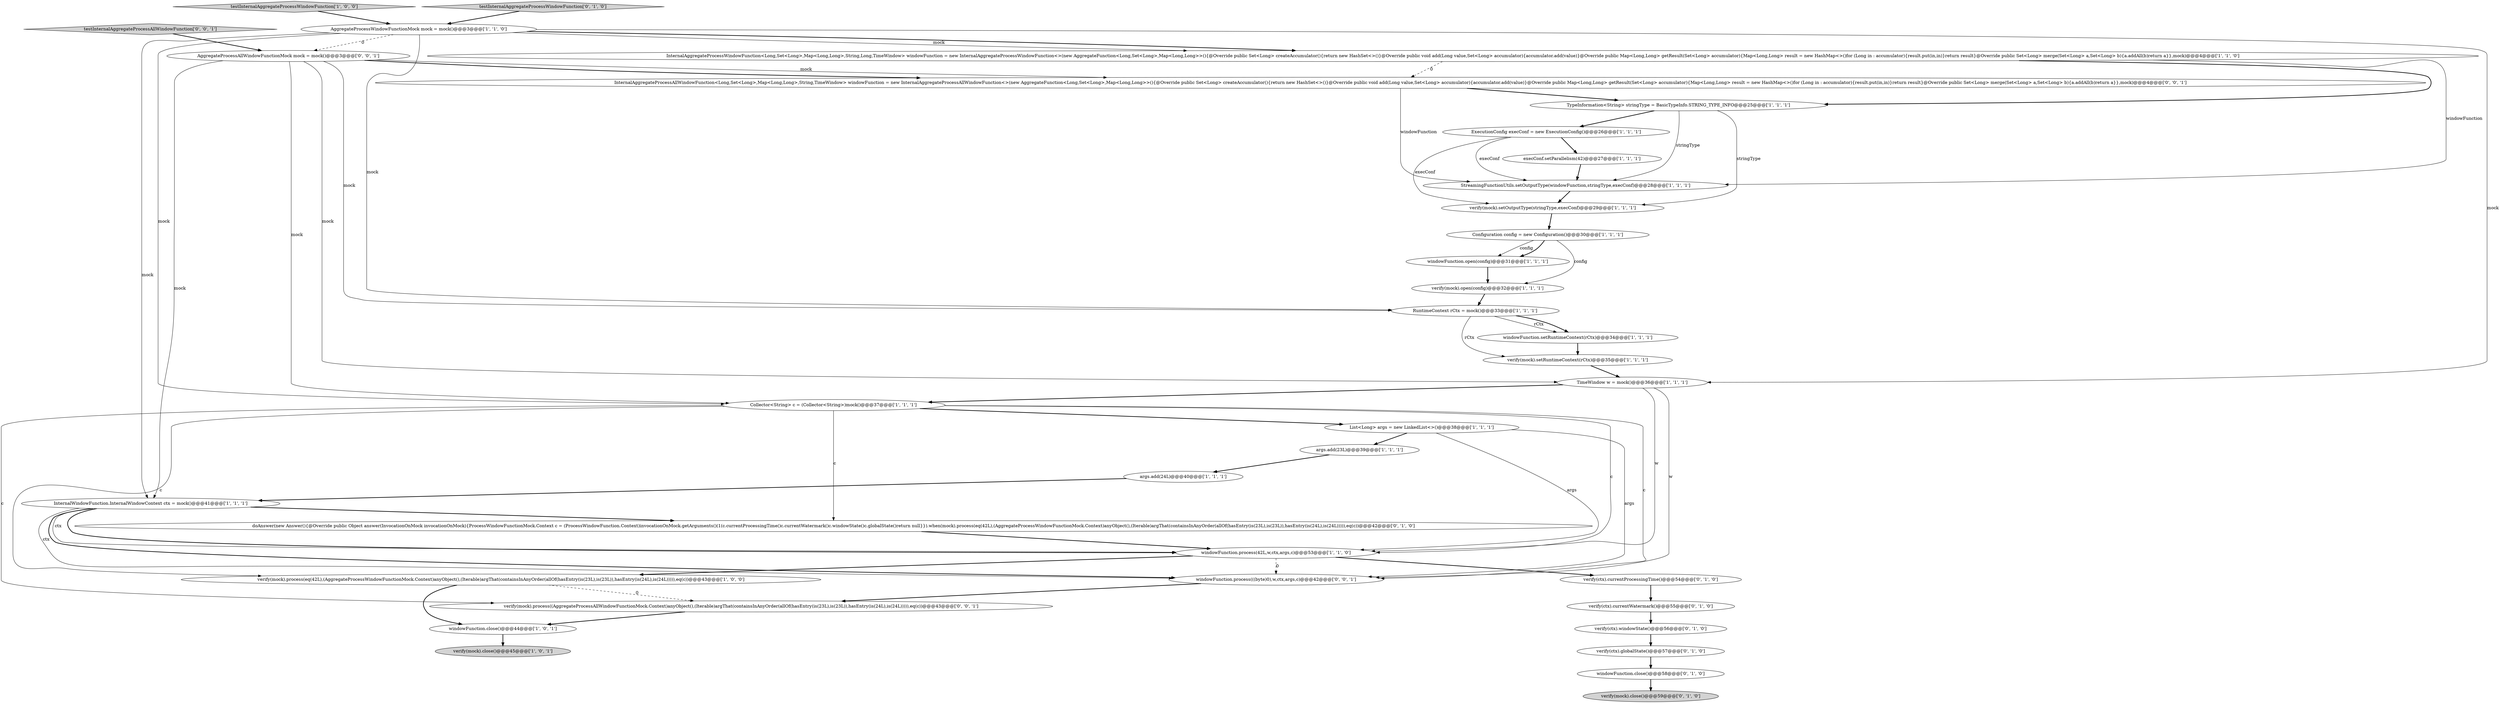 digraph {
34 [style = filled, label = "InternalAggregateProcessAllWindowFunction<Long,Set<Long>,Map<Long,Long>,String,TimeWindow> windowFunction = new InternalAggregateProcessAllWindowFunction<>(new AggregateFunction<Long,Set<Long>,Map<Long,Long>>(){@Override public Set<Long> createAccumulator(){return new HashSet<>()}@Override public void add(Long value,Set<Long> accumulator){accumulator.add(value)}@Override public Map<Long,Long> getResult(Set<Long> accumulator){Map<Long,Long> result = new HashMap<>()for (Long in : accumulator){result.put(in,in)}return result}@Override public Set<Long> merge(Set<Long> a,Set<Long> b){a.addAll(b)return a}},mock)@@@4@@@['0', '0', '1']", fillcolor = white, shape = ellipse image = "AAA0AAABBB3BBB"];
12 [style = filled, label = "verify(mock).setRuntimeContext(rCtx)@@@35@@@['1', '1', '1']", fillcolor = white, shape = ellipse image = "AAA0AAABBB1BBB"];
21 [style = filled, label = "RuntimeContext rCtx = mock()@@@33@@@['1', '1', '1']", fillcolor = white, shape = ellipse image = "AAA0AAABBB1BBB"];
22 [style = filled, label = "verify(mock).process(eq(42L),(AggregateProcessWindowFunctionMock.Context)anyObject(),(Iterable)argThat(containsInAnyOrder(allOf(hasEntry(is(23L),is(23L)),hasEntry(is(24L),is(24L))))),eq(c))@@@43@@@['1', '0', '0']", fillcolor = white, shape = ellipse image = "AAA0AAABBB1BBB"];
26 [style = filled, label = "windowFunction.close()@@@58@@@['0', '1', '0']", fillcolor = white, shape = ellipse image = "AAA0AAABBB2BBB"];
31 [style = filled, label = "verify(ctx).windowState()@@@56@@@['0', '1', '0']", fillcolor = white, shape = ellipse image = "AAA1AAABBB2BBB"];
7 [style = filled, label = "InternalWindowFunction.InternalWindowContext ctx = mock()@@@41@@@['1', '1', '1']", fillcolor = white, shape = ellipse image = "AAA0AAABBB1BBB"];
10 [style = filled, label = "verify(mock).setOutputType(stringType,execConf)@@@29@@@['1', '1', '1']", fillcolor = white, shape = ellipse image = "AAA0AAABBB1BBB"];
3 [style = filled, label = "List<Long> args = new LinkedList<>()@@@38@@@['1', '1', '1']", fillcolor = white, shape = ellipse image = "AAA0AAABBB1BBB"];
18 [style = filled, label = "AggregateProcessWindowFunctionMock mock = mock()@@@3@@@['1', '1', '0']", fillcolor = white, shape = ellipse image = "AAA0AAABBB1BBB"];
36 [style = filled, label = "testInternalAggregateProcessAllWindowFunction['0', '0', '1']", fillcolor = lightgray, shape = diamond image = "AAA0AAABBB3BBB"];
1 [style = filled, label = "InternalAggregateProcessWindowFunction<Long,Set<Long>,Map<Long,Long>,String,Long,TimeWindow> windowFunction = new InternalAggregateProcessWindowFunction<>(new AggregateFunction<Long,Set<Long>,Map<Long,Long>>(){@Override public Set<Long> createAccumulator(){return new HashSet<>()}@Override public void add(Long value,Set<Long> accumulator){accumulator.add(value)}@Override public Map<Long,Long> getResult(Set<Long> accumulator){Map<Long,Long> result = new HashMap<>()for (Long in : accumulator){result.put(in,in)}return result}@Override public Set<Long> merge(Set<Long> a,Set<Long> b){a.addAll(b)return a}},mock)@@@4@@@['1', '1', '0']", fillcolor = white, shape = ellipse image = "AAA0AAABBB1BBB"];
24 [style = filled, label = "verify(ctx).globalState()@@@57@@@['0', '1', '0']", fillcolor = white, shape = ellipse image = "AAA1AAABBB2BBB"];
4 [style = filled, label = "TypeInformation<String> stringType = BasicTypeInfo.STRING_TYPE_INFO@@@25@@@['1', '1', '1']", fillcolor = white, shape = ellipse image = "AAA0AAABBB1BBB"];
15 [style = filled, label = "args.add(24L)@@@40@@@['1', '1', '1']", fillcolor = white, shape = ellipse image = "AAA0AAABBB1BBB"];
35 [style = filled, label = "verify(mock).process((AggregateProcessAllWindowFunctionMock.Context)anyObject(),(Iterable)argThat(containsInAnyOrder(allOf(hasEntry(is(23L),is(23L)),hasEntry(is(24L),is(24L))))),eq(c))@@@43@@@['0', '0', '1']", fillcolor = white, shape = ellipse image = "AAA0AAABBB3BBB"];
14 [style = filled, label = "windowFunction.close()@@@44@@@['1', '0', '1']", fillcolor = white, shape = ellipse image = "AAA0AAABBB1BBB"];
27 [style = filled, label = "verify(mock).close()@@@59@@@['0', '1', '0']", fillcolor = lightgray, shape = ellipse image = "AAA0AAABBB2BBB"];
32 [style = filled, label = "AggregateProcessAllWindowFunctionMock mock = mock()@@@3@@@['0', '0', '1']", fillcolor = white, shape = ellipse image = "AAA0AAABBB3BBB"];
29 [style = filled, label = "verify(ctx).currentProcessingTime()@@@54@@@['0', '1', '0']", fillcolor = white, shape = ellipse image = "AAA0AAABBB2BBB"];
30 [style = filled, label = "verify(ctx).currentWatermark()@@@55@@@['0', '1', '0']", fillcolor = white, shape = ellipse image = "AAA1AAABBB2BBB"];
20 [style = filled, label = "windowFunction.open(config)@@@31@@@['1', '1', '1']", fillcolor = white, shape = ellipse image = "AAA0AAABBB1BBB"];
11 [style = filled, label = "StreamingFunctionUtils.setOutputType(windowFunction,stringType,execConf)@@@28@@@['1', '1', '1']", fillcolor = white, shape = ellipse image = "AAA0AAABBB1BBB"];
19 [style = filled, label = "windowFunction.process(42L,w,ctx,args,c)@@@53@@@['1', '1', '0']", fillcolor = white, shape = ellipse image = "AAA0AAABBB1BBB"];
9 [style = filled, label = "Collector<String> c = (Collector<String>)mock()@@@37@@@['1', '1', '1']", fillcolor = white, shape = ellipse image = "AAA0AAABBB1BBB"];
17 [style = filled, label = "testInternalAggregateProcessWindowFunction['1', '0', '0']", fillcolor = lightgray, shape = diamond image = "AAA0AAABBB1BBB"];
23 [style = filled, label = "args.add(23L)@@@39@@@['1', '1', '1']", fillcolor = white, shape = ellipse image = "AAA0AAABBB1BBB"];
6 [style = filled, label = "execConf.setParallelism(42)@@@27@@@['1', '1', '1']", fillcolor = white, shape = ellipse image = "AAA0AAABBB1BBB"];
28 [style = filled, label = "testInternalAggregateProcessWindowFunction['0', '1', '0']", fillcolor = lightgray, shape = diamond image = "AAA0AAABBB2BBB"];
5 [style = filled, label = "windowFunction.setRuntimeContext(rCtx)@@@34@@@['1', '1', '1']", fillcolor = white, shape = ellipse image = "AAA0AAABBB1BBB"];
33 [style = filled, label = "windowFunction.process(((byte)0),w,ctx,args,c)@@@42@@@['0', '0', '1']", fillcolor = white, shape = ellipse image = "AAA0AAABBB3BBB"];
13 [style = filled, label = "verify(mock).open(config)@@@32@@@['1', '1', '1']", fillcolor = white, shape = ellipse image = "AAA0AAABBB1BBB"];
16 [style = filled, label = "ExecutionConfig execConf = new ExecutionConfig()@@@26@@@['1', '1', '1']", fillcolor = white, shape = ellipse image = "AAA0AAABBB1BBB"];
8 [style = filled, label = "TimeWindow w = mock()@@@36@@@['1', '1', '1']", fillcolor = white, shape = ellipse image = "AAA0AAABBB1BBB"];
25 [style = filled, label = "doAnswer(new Answer(){@Override public Object answer(InvocationOnMock invocationOnMock){ProcessWindowFunctionMock.Context c = (ProcessWindowFunction.Context)invocationOnMock.getArguments()(1(c.currentProcessingTime()c.currentWatermark()c.windowState()c.globalState()return null}}).when(mock).process(eq(42L),(AggregateProcessWindowFunctionMock.Context)anyObject(),(Iterable)argThat(containsInAnyOrder(allOf(hasEntry(is(23L),is(23L)),hasEntry(is(24L),is(24L))))),eq(c))@@@42@@@['0', '1', '0']", fillcolor = white, shape = ellipse image = "AAA1AAABBB2BBB"];
2 [style = filled, label = "verify(mock).close()@@@45@@@['1', '0', '1']", fillcolor = lightgray, shape = ellipse image = "AAA0AAABBB1BBB"];
0 [style = filled, label = "Configuration config = new Configuration()@@@30@@@['1', '1', '1']", fillcolor = white, shape = ellipse image = "AAA0AAABBB1BBB"];
29->30 [style = bold, label=""];
32->34 [style = solid, label="mock"];
32->9 [style = solid, label="mock"];
9->33 [style = solid, label="c"];
8->9 [style = bold, label=""];
23->15 [style = bold, label=""];
18->21 [style = solid, label="mock"];
18->1 [style = solid, label="mock"];
1->11 [style = solid, label="windowFunction"];
7->19 [style = solid, label="ctx"];
7->33 [style = bold, label=""];
4->16 [style = bold, label=""];
32->7 [style = solid, label="mock"];
4->10 [style = solid, label="stringType"];
25->19 [style = bold, label=""];
19->33 [style = dashed, label="0"];
6->11 [style = bold, label=""];
8->19 [style = solid, label="w"];
9->3 [style = bold, label=""];
19->22 [style = bold, label=""];
18->9 [style = solid, label="mock"];
32->8 [style = solid, label="mock"];
3->33 [style = solid, label="args"];
15->7 [style = bold, label=""];
9->19 [style = solid, label="c"];
26->27 [style = bold, label=""];
21->5 [style = solid, label="rCtx"];
9->25 [style = solid, label="c"];
9->35 [style = solid, label="c"];
30->31 [style = bold, label=""];
3->23 [style = bold, label=""];
0->20 [style = bold, label=""];
0->13 [style = solid, label="config"];
4->11 [style = solid, label="stringType"];
34->11 [style = solid, label="windowFunction"];
18->7 [style = solid, label="mock"];
11->10 [style = bold, label=""];
20->13 [style = bold, label=""];
32->21 [style = solid, label="mock"];
7->33 [style = solid, label="ctx"];
19->29 [style = bold, label=""];
22->14 [style = bold, label=""];
22->35 [style = dashed, label="0"];
18->8 [style = solid, label="mock"];
9->22 [style = solid, label="c"];
21->5 [style = bold, label=""];
21->12 [style = solid, label="rCtx"];
16->6 [style = bold, label=""];
7->25 [style = bold, label=""];
28->18 [style = bold, label=""];
3->19 [style = solid, label="args"];
1->4 [style = bold, label=""];
36->32 [style = bold, label=""];
14->2 [style = bold, label=""];
18->1 [style = bold, label=""];
0->20 [style = solid, label="config"];
5->12 [style = bold, label=""];
32->34 [style = bold, label=""];
16->11 [style = solid, label="execConf"];
7->19 [style = bold, label=""];
31->24 [style = bold, label=""];
33->35 [style = bold, label=""];
1->34 [style = dashed, label="0"];
16->10 [style = solid, label="execConf"];
12->8 [style = bold, label=""];
24->26 [style = bold, label=""];
18->32 [style = dashed, label="0"];
35->14 [style = bold, label=""];
10->0 [style = bold, label=""];
8->33 [style = solid, label="w"];
34->4 [style = bold, label=""];
13->21 [style = bold, label=""];
17->18 [style = bold, label=""];
}
